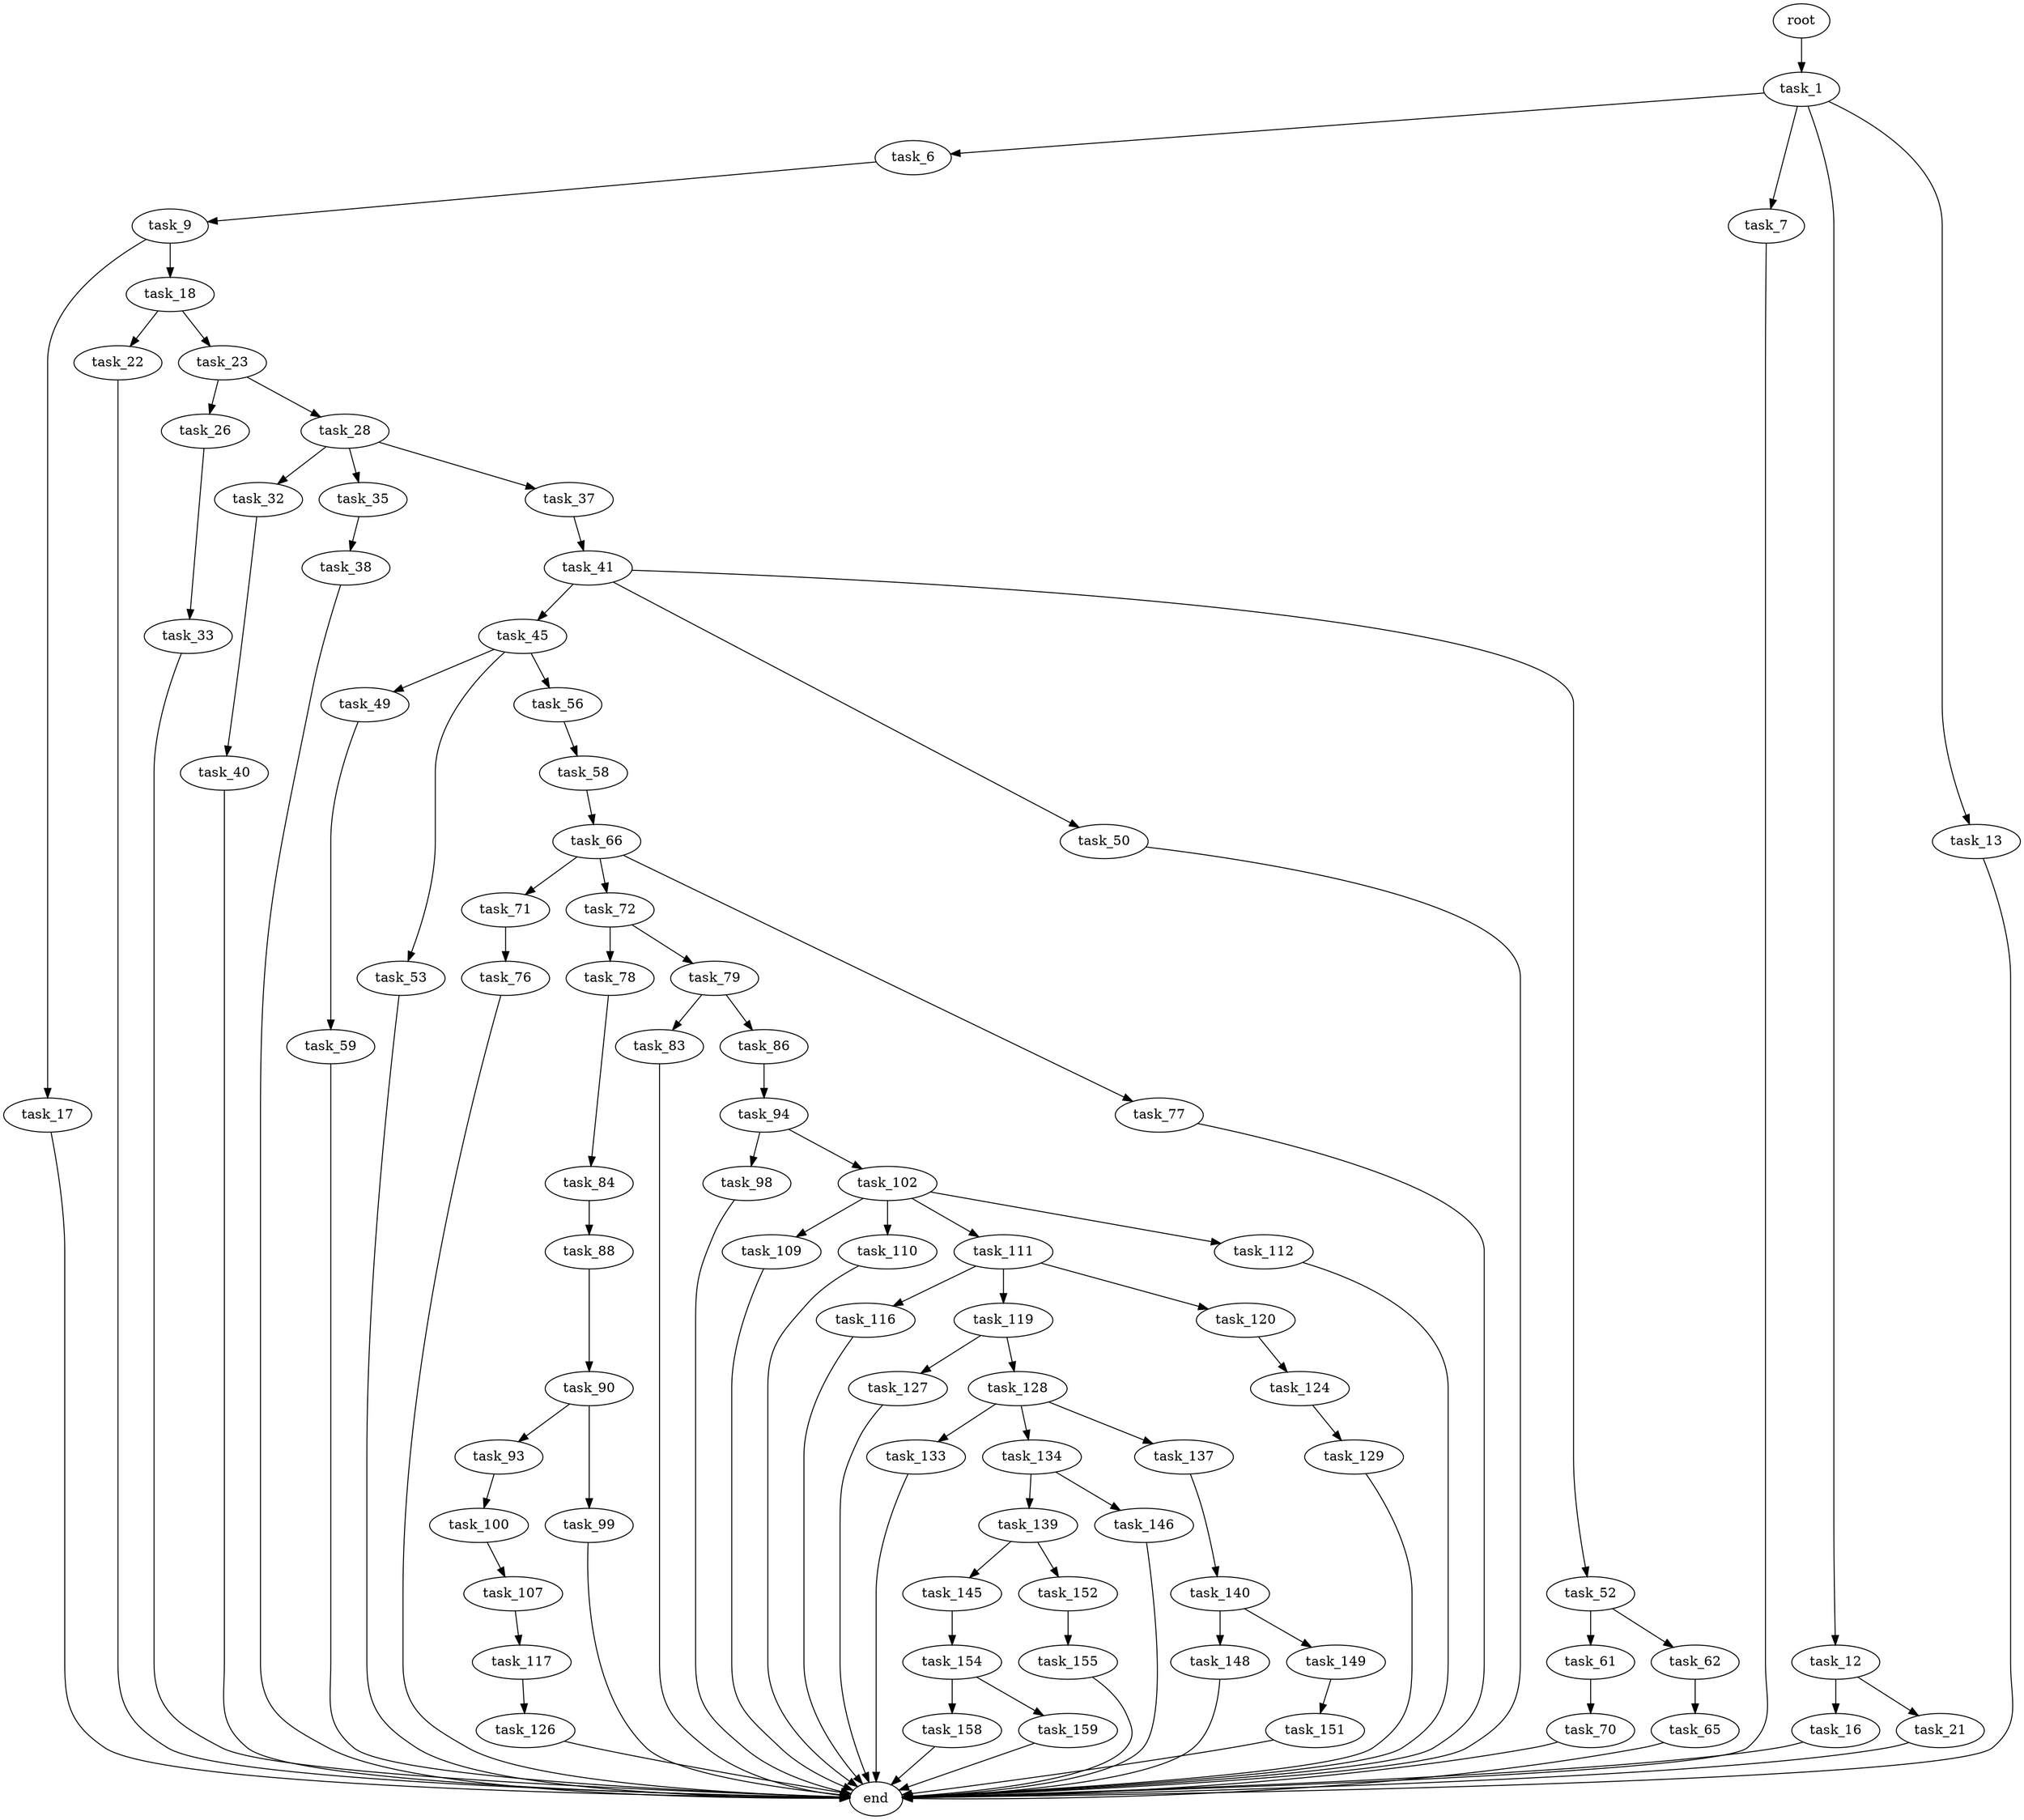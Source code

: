 digraph G {
  root [size="0.000000"];
  task_1 [size="36894561690.000000"];
  task_6 [size="28014199331.000000"];
  task_7 [size="549755813888.000000"];
  task_12 [size="56662794039.000000"];
  task_13 [size="12263277846.000000"];
  task_9 [size="721122888044.000000"];
  end [size="0.000000"];
  task_17 [size="23509894459.000000"];
  task_18 [size="339311480998.000000"];
  task_16 [size="3577077154.000000"];
  task_21 [size="15468528198.000000"];
  task_22 [size="782757789696.000000"];
  task_23 [size="782757789696.000000"];
  task_26 [size="368293445632.000000"];
  task_28 [size="134217728000.000000"];
  task_33 [size="549755813888.000000"];
  task_32 [size="478550533175.000000"];
  task_35 [size="3338743798.000000"];
  task_37 [size="28991029248.000000"];
  task_40 [size="12757822406.000000"];
  task_38 [size="15723224885.000000"];
  task_41 [size="134217728000.000000"];
  task_45 [size="1073741824000.000000"];
  task_50 [size="19086574782.000000"];
  task_52 [size="436047655081.000000"];
  task_49 [size="155054353569.000000"];
  task_53 [size="53080789525.000000"];
  task_56 [size="14048313516.000000"];
  task_59 [size="6856488906.000000"];
  task_61 [size="549755813888.000000"];
  task_62 [size="549755813888.000000"];
  task_58 [size="19949056100.000000"];
  task_66 [size="368293445632.000000"];
  task_70 [size="782757789696.000000"];
  task_65 [size="1973517208.000000"];
  task_71 [size="7244799164.000000"];
  task_72 [size="368293445632.000000"];
  task_77 [size="409377676276.000000"];
  task_76 [size="12002384692.000000"];
  task_78 [size="782757789696.000000"];
  task_79 [size="9935267247.000000"];
  task_84 [size="915308060697.000000"];
  task_83 [size="1321002727100.000000"];
  task_86 [size="309059073045.000000"];
  task_88 [size="3502013922.000000"];
  task_94 [size="9883775966.000000"];
  task_90 [size="2740710477.000000"];
  task_93 [size="24913894222.000000"];
  task_99 [size="1084381552409.000000"];
  task_100 [size="231928233984.000000"];
  task_98 [size="35236160061.000000"];
  task_102 [size="1632918253.000000"];
  task_107 [size="2109544737.000000"];
  task_109 [size="549755813888.000000"];
  task_110 [size="1662739776.000000"];
  task_111 [size="13312386882.000000"];
  task_112 [size="3239746145.000000"];
  task_117 [size="622231833713.000000"];
  task_116 [size="28991029248.000000"];
  task_119 [size="33851326912.000000"];
  task_120 [size="1580002725.000000"];
  task_126 [size="782757789696.000000"];
  task_127 [size="13855955961.000000"];
  task_128 [size="368293445632.000000"];
  task_124 [size="24806947769.000000"];
  task_129 [size="231928233984.000000"];
  task_133 [size="39263359279.000000"];
  task_134 [size="8368220674.000000"];
  task_137 [size="549755813888.000000"];
  task_139 [size="33257959943.000000"];
  task_146 [size="134217728000.000000"];
  task_140 [size="44331183060.000000"];
  task_145 [size="36067236846.000000"];
  task_152 [size="368293445632.000000"];
  task_148 [size="8256409628.000000"];
  task_149 [size="134217728000.000000"];
  task_154 [size="4447126554.000000"];
  task_151 [size="131772001414.000000"];
  task_155 [size="134217728000.000000"];
  task_158 [size="228995867255.000000"];
  task_159 [size="172419719962.000000"];

  root -> task_1 [size="1.000000"];
  task_1 -> task_6 [size="33554432.000000"];
  task_1 -> task_7 [size="33554432.000000"];
  task_1 -> task_12 [size="33554432.000000"];
  task_1 -> task_13 [size="33554432.000000"];
  task_6 -> task_9 [size="838860800.000000"];
  task_7 -> end [size="1.000000"];
  task_12 -> task_16 [size="75497472.000000"];
  task_12 -> task_21 [size="75497472.000000"];
  task_13 -> end [size="1.000000"];
  task_9 -> task_17 [size="536870912.000000"];
  task_9 -> task_18 [size="536870912.000000"];
  task_17 -> end [size="1.000000"];
  task_18 -> task_22 [size="679477248.000000"];
  task_18 -> task_23 [size="679477248.000000"];
  task_16 -> end [size="1.000000"];
  task_21 -> end [size="1.000000"];
  task_22 -> end [size="1.000000"];
  task_23 -> task_26 [size="679477248.000000"];
  task_23 -> task_28 [size="679477248.000000"];
  task_26 -> task_33 [size="411041792.000000"];
  task_28 -> task_32 [size="209715200.000000"];
  task_28 -> task_35 [size="209715200.000000"];
  task_28 -> task_37 [size="209715200.000000"];
  task_33 -> end [size="1.000000"];
  task_32 -> task_40 [size="301989888.000000"];
  task_35 -> task_38 [size="134217728.000000"];
  task_37 -> task_41 [size="75497472.000000"];
  task_40 -> end [size="1.000000"];
  task_38 -> end [size="1.000000"];
  task_41 -> task_45 [size="209715200.000000"];
  task_41 -> task_50 [size="209715200.000000"];
  task_41 -> task_52 [size="209715200.000000"];
  task_45 -> task_49 [size="838860800.000000"];
  task_45 -> task_53 [size="838860800.000000"];
  task_45 -> task_56 [size="838860800.000000"];
  task_50 -> end [size="1.000000"];
  task_52 -> task_61 [size="301989888.000000"];
  task_52 -> task_62 [size="301989888.000000"];
  task_49 -> task_59 [size="301989888.000000"];
  task_53 -> end [size="1.000000"];
  task_56 -> task_58 [size="33554432.000000"];
  task_59 -> end [size="1.000000"];
  task_61 -> task_70 [size="536870912.000000"];
  task_62 -> task_65 [size="536870912.000000"];
  task_58 -> task_66 [size="838860800.000000"];
  task_66 -> task_71 [size="411041792.000000"];
  task_66 -> task_72 [size="411041792.000000"];
  task_66 -> task_77 [size="411041792.000000"];
  task_70 -> end [size="1.000000"];
  task_65 -> end [size="1.000000"];
  task_71 -> task_76 [size="134217728.000000"];
  task_72 -> task_78 [size="411041792.000000"];
  task_72 -> task_79 [size="411041792.000000"];
  task_77 -> end [size="1.000000"];
  task_76 -> end [size="1.000000"];
  task_78 -> task_84 [size="679477248.000000"];
  task_79 -> task_83 [size="209715200.000000"];
  task_79 -> task_86 [size="209715200.000000"];
  task_84 -> task_88 [size="838860800.000000"];
  task_83 -> end [size="1.000000"];
  task_86 -> task_94 [size="411041792.000000"];
  task_88 -> task_90 [size="75497472.000000"];
  task_94 -> task_98 [size="301989888.000000"];
  task_94 -> task_102 [size="301989888.000000"];
  task_90 -> task_93 [size="301989888.000000"];
  task_90 -> task_99 [size="301989888.000000"];
  task_93 -> task_100 [size="33554432.000000"];
  task_99 -> end [size="1.000000"];
  task_100 -> task_107 [size="301989888.000000"];
  task_98 -> end [size="1.000000"];
  task_102 -> task_109 [size="134217728.000000"];
  task_102 -> task_110 [size="134217728.000000"];
  task_102 -> task_111 [size="134217728.000000"];
  task_102 -> task_112 [size="134217728.000000"];
  task_107 -> task_117 [size="33554432.000000"];
  task_109 -> end [size="1.000000"];
  task_110 -> end [size="1.000000"];
  task_111 -> task_116 [size="536870912.000000"];
  task_111 -> task_119 [size="536870912.000000"];
  task_111 -> task_120 [size="536870912.000000"];
  task_112 -> end [size="1.000000"];
  task_117 -> task_126 [size="411041792.000000"];
  task_116 -> end [size="1.000000"];
  task_119 -> task_127 [size="838860800.000000"];
  task_119 -> task_128 [size="838860800.000000"];
  task_120 -> task_124 [size="33554432.000000"];
  task_126 -> end [size="1.000000"];
  task_127 -> end [size="1.000000"];
  task_128 -> task_133 [size="411041792.000000"];
  task_128 -> task_134 [size="411041792.000000"];
  task_128 -> task_137 [size="411041792.000000"];
  task_124 -> task_129 [size="411041792.000000"];
  task_129 -> end [size="1.000000"];
  task_133 -> end [size="1.000000"];
  task_134 -> task_139 [size="411041792.000000"];
  task_134 -> task_146 [size="411041792.000000"];
  task_137 -> task_140 [size="536870912.000000"];
  task_139 -> task_145 [size="679477248.000000"];
  task_139 -> task_152 [size="679477248.000000"];
  task_146 -> end [size="1.000000"];
  task_140 -> task_148 [size="134217728.000000"];
  task_140 -> task_149 [size="134217728.000000"];
  task_145 -> task_154 [size="33554432.000000"];
  task_152 -> task_155 [size="411041792.000000"];
  task_148 -> end [size="1.000000"];
  task_149 -> task_151 [size="209715200.000000"];
  task_154 -> task_158 [size="411041792.000000"];
  task_154 -> task_159 [size="411041792.000000"];
  task_151 -> end [size="1.000000"];
  task_155 -> end [size="1.000000"];
  task_158 -> end [size="1.000000"];
  task_159 -> end [size="1.000000"];
}
